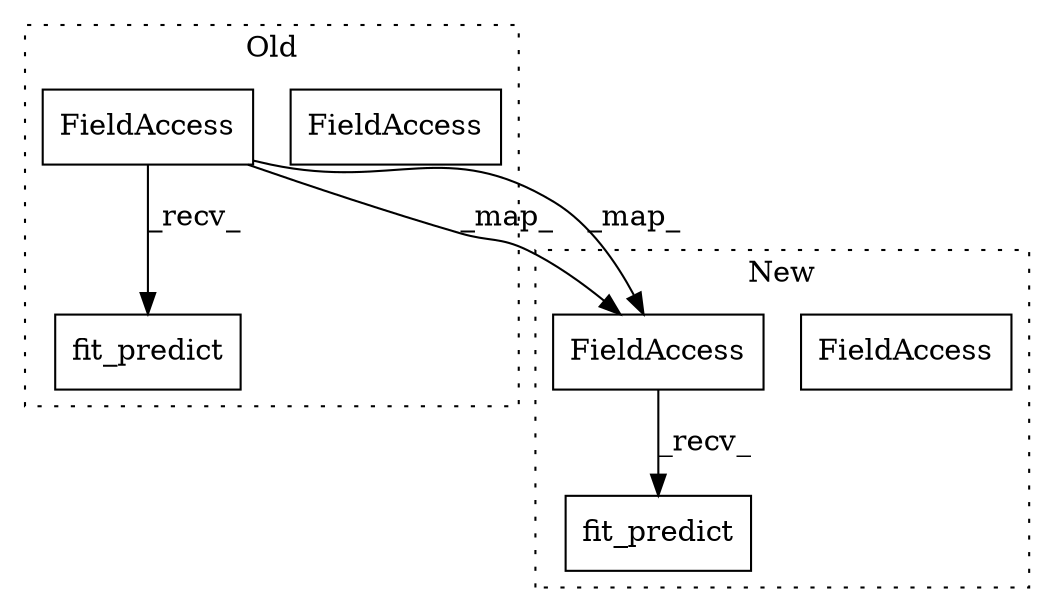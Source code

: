 digraph G {
subgraph cluster0 {
1 [label="fit_predict" a="32" s="7258" l="13" shape="box"];
3 [label="FieldAccess" a="22" s="7253" l="4" shape="box"];
5 [label="FieldAccess" a="22" s="7253" l="4" shape="box"];
label = "Old";
style="dotted";
}
subgraph cluster1 {
2 [label="fit_predict" a="32" s="7043,7066" l="12,1" shape="box"];
4 [label="FieldAccess" a="22" s="7038" l="4" shape="box"];
6 [label="FieldAccess" a="22" s="7038" l="4" shape="box"];
label = "New";
style="dotted";
}
5 -> 1 [label="_recv_"];
5 -> 6 [label="_map_"];
5 -> 6 [label="_map_"];
6 -> 2 [label="_recv_"];
}